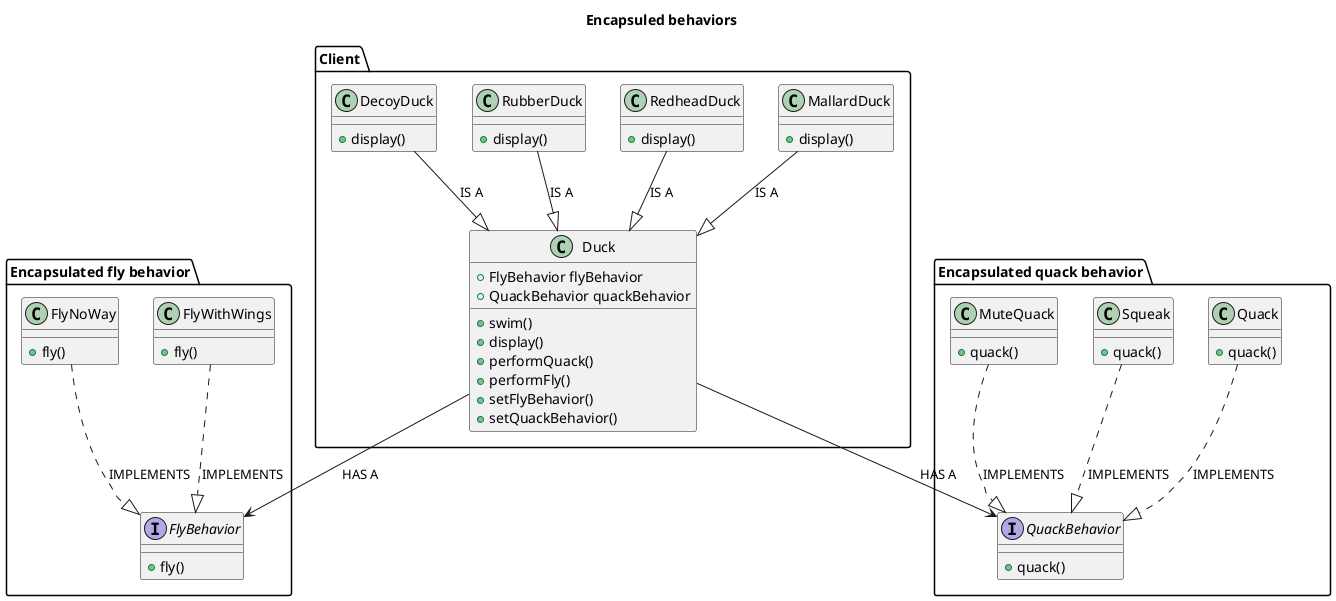 @startuml

title Encapsuled behaviors

package "Client" {
    class Duck {
        +FlyBehavior flyBehavior
        +QuackBehavior quackBehavior
        +swim()
        +display()
        +performQuack()
        +performFly()
        +setFlyBehavior()
        +setQuackBehavior()
    }
    class MallardDuck {
        +display()
    }

    class RedheadDuck {
        +display()
    }

    class RubberDuck {
        +display()
    }

    class DecoyDuck {
        +display()
    }

    MallardDuck --|> Duck: IS A
    RedheadDuck --|> Duck: IS A
    RubberDuck --|> Duck: IS A
    DecoyDuck --|> Duck: IS A
}


package "Encapsulated fly behavior" {
    interface FlyBehavior {
        +fly()
    }

    class FlyWithWings {
        +fly()
    }

    class FlyNoWay {
        +fly()
    }

    FlyWithWings ..|> FlyBehavior : IMPLEMENTS
    FlyNoWay ..|> FlyBehavior : IMPLEMENTS
}

Duck --> FlyBehavior: HAS A

package "Encapsulated quack behavior" {
    interface QuackBehavior {
        +quack()
    }

    class Quack {
        +quack()
    }

    class Squeak {
        +quack()
    }

    class MuteQuack {
        +quack()
    }

    Quack ..|> QuackBehavior : IMPLEMENTS
    Squeak ..|> QuackBehavior : IMPLEMENTS
    MuteQuack ..|> QuackBehavior : IMPLEMENTS
}

Duck --> QuackBehavior: HAS A

@enduml
